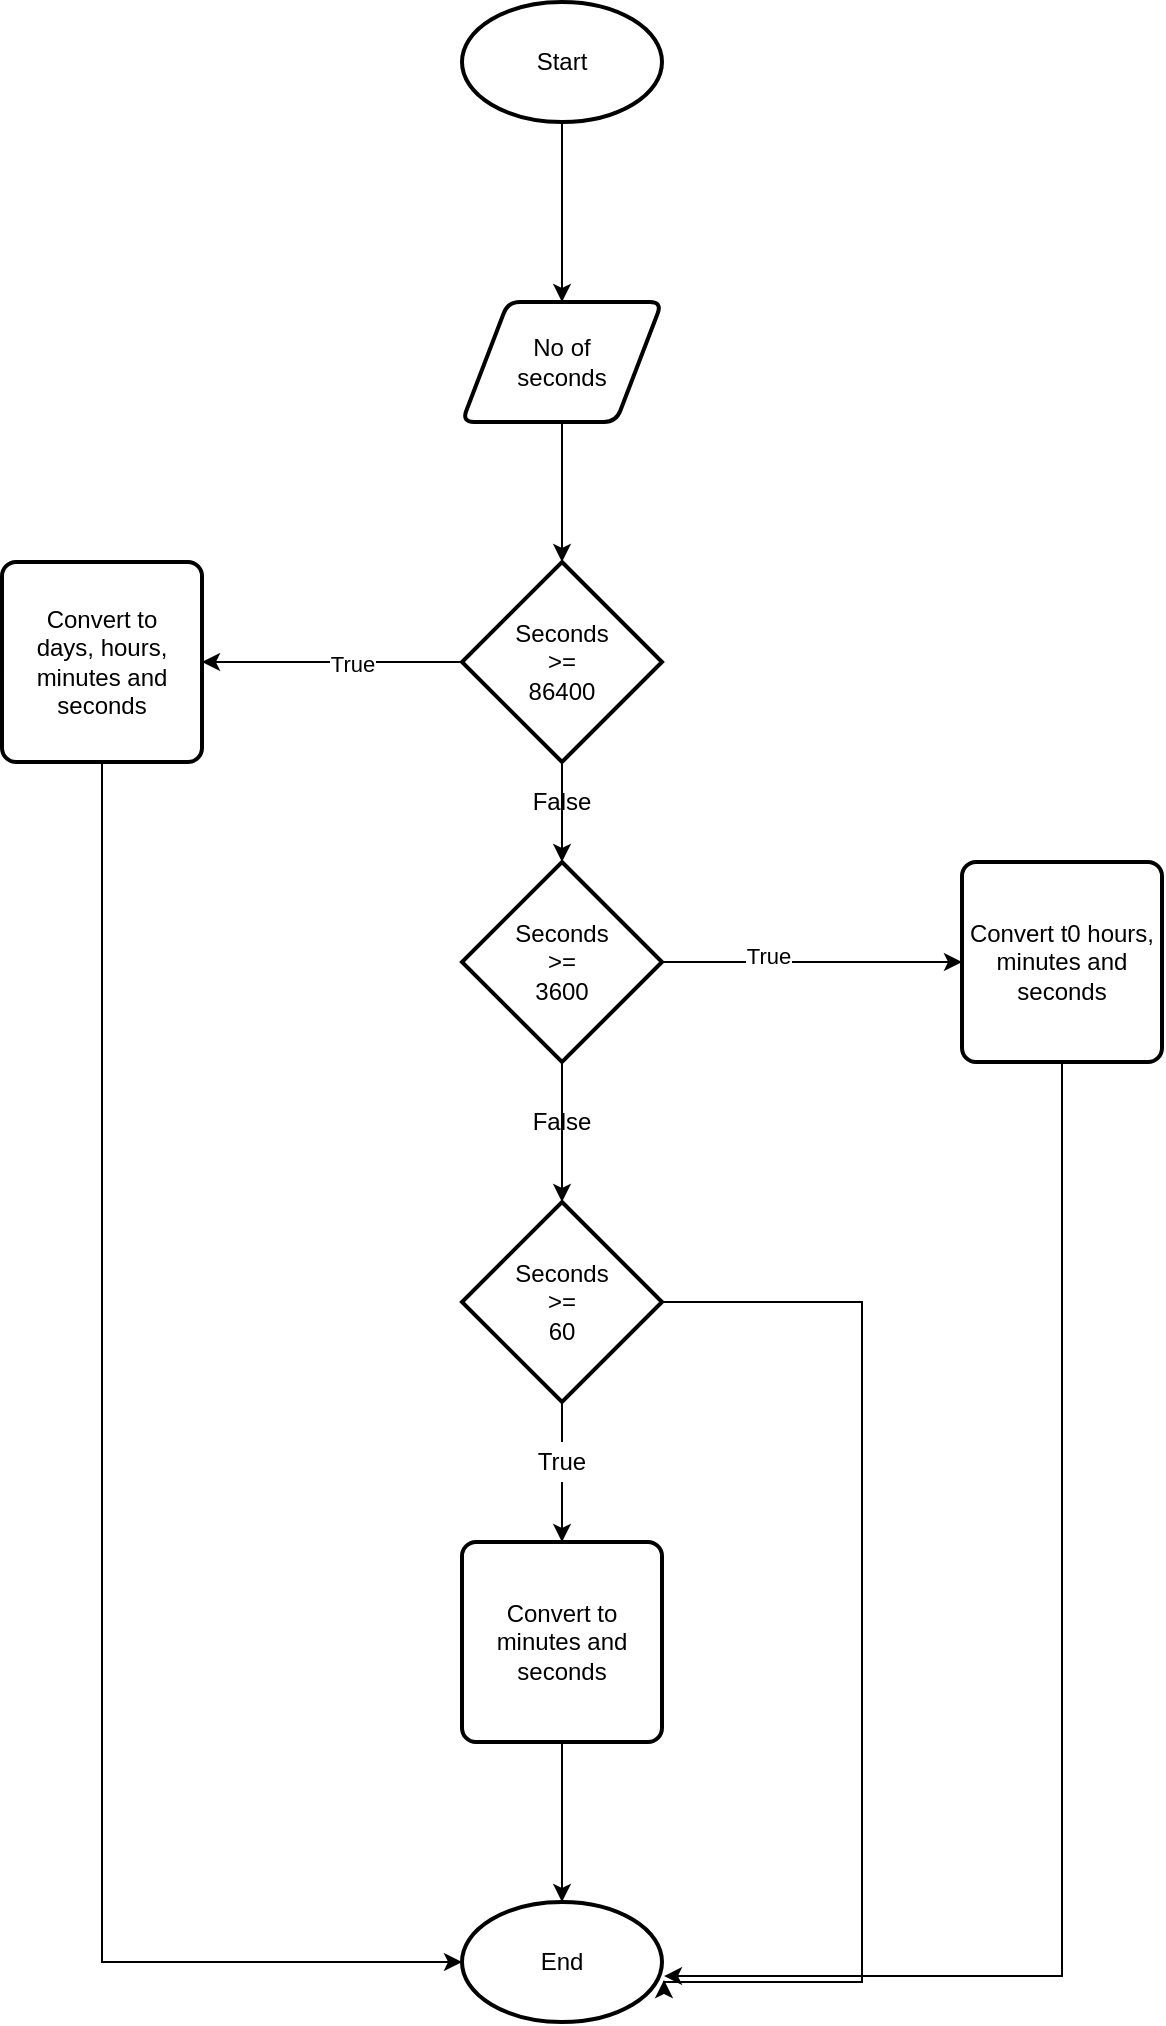 <mxfile version="15.2.9" type="device"><diagram id="BKpACTyrAOCBK9G0nxeC" name="Page-1"><mxGraphModel dx="924" dy="793" grid="1" gridSize="10" guides="1" tooltips="1" connect="1" arrows="1" fold="1" page="1" pageScale="1" pageWidth="850" pageHeight="1100" math="0" shadow="0"><root><mxCell id="0"/><mxCell id="1" parent="0"/><mxCell id="Ev3ZCA-ZILgI0yM3njMc-3" style="edgeStyle=orthogonalEdgeStyle;rounded=0;orthogonalLoop=1;jettySize=auto;html=1;entryX=0.5;entryY=0;entryDx=0;entryDy=0;" edge="1" parent="1" source="Ev3ZCA-ZILgI0yM3njMc-1" target="Ev3ZCA-ZILgI0yM3njMc-2"><mxGeometry relative="1" as="geometry"/></mxCell><mxCell id="Ev3ZCA-ZILgI0yM3njMc-1" value="Start" style="strokeWidth=2;html=1;shape=mxgraph.flowchart.start_1;whiteSpace=wrap;" vertex="1" parent="1"><mxGeometry x="340" y="10" width="100" height="60" as="geometry"/></mxCell><mxCell id="Ev3ZCA-ZILgI0yM3njMc-28" style="edgeStyle=orthogonalEdgeStyle;rounded=0;orthogonalLoop=1;jettySize=auto;html=1;entryX=0.5;entryY=0;entryDx=0;entryDy=0;entryPerimeter=0;" edge="1" parent="1" source="Ev3ZCA-ZILgI0yM3njMc-2" target="Ev3ZCA-ZILgI0yM3njMc-4"><mxGeometry relative="1" as="geometry"/></mxCell><mxCell id="Ev3ZCA-ZILgI0yM3njMc-2" value="No of &lt;br&gt;seconds" style="shape=parallelogram;html=1;strokeWidth=2;perimeter=parallelogramPerimeter;whiteSpace=wrap;rounded=1;arcSize=12;size=0.23;" vertex="1" parent="1"><mxGeometry x="340" y="160" width="100" height="60" as="geometry"/></mxCell><mxCell id="Ev3ZCA-ZILgI0yM3njMc-6" style="edgeStyle=orthogonalEdgeStyle;rounded=0;orthogonalLoop=1;jettySize=auto;html=1;entryX=1;entryY=0.5;entryDx=0;entryDy=0;" edge="1" parent="1" source="Ev3ZCA-ZILgI0yM3njMc-4" target="Ev3ZCA-ZILgI0yM3njMc-5"><mxGeometry relative="1" as="geometry"/></mxCell><mxCell id="Ev3ZCA-ZILgI0yM3njMc-7" value="True" style="edgeLabel;html=1;align=center;verticalAlign=middle;resizable=0;points=[];" vertex="1" connectable="0" parent="Ev3ZCA-ZILgI0yM3njMc-6"><mxGeometry x="-0.154" y="1" relative="1" as="geometry"><mxPoint as="offset"/></mxGeometry></mxCell><mxCell id="Ev3ZCA-ZILgI0yM3njMc-10" style="edgeStyle=orthogonalEdgeStyle;rounded=0;orthogonalLoop=1;jettySize=auto;html=1;entryX=0.5;entryY=0;entryDx=0;entryDy=0;entryPerimeter=0;" edge="1" parent="1" source="Ev3ZCA-ZILgI0yM3njMc-4" target="Ev3ZCA-ZILgI0yM3njMc-8"><mxGeometry relative="1" as="geometry"/></mxCell><mxCell id="Ev3ZCA-ZILgI0yM3njMc-4" value="Seconds&lt;br&gt;&amp;gt;=&lt;br&gt;86400" style="strokeWidth=2;html=1;shape=mxgraph.flowchart.decision;whiteSpace=wrap;" vertex="1" parent="1"><mxGeometry x="340" y="290" width="100" height="100" as="geometry"/></mxCell><mxCell id="Ev3ZCA-ZILgI0yM3njMc-25" style="edgeStyle=orthogonalEdgeStyle;rounded=0;orthogonalLoop=1;jettySize=auto;html=1;entryX=0;entryY=0.5;entryDx=0;entryDy=0;entryPerimeter=0;exitX=0.5;exitY=1;exitDx=0;exitDy=0;" edge="1" parent="1" source="Ev3ZCA-ZILgI0yM3njMc-5" target="Ev3ZCA-ZILgI0yM3njMc-23"><mxGeometry relative="1" as="geometry"><mxPoint x="170" y="400" as="sourcePoint"/></mxGeometry></mxCell><mxCell id="Ev3ZCA-ZILgI0yM3njMc-5" value="Convert to&lt;br&gt;days, hours,&lt;br&gt;minutes and&lt;br&gt;seconds" style="rounded=1;whiteSpace=wrap;html=1;absoluteArcSize=1;arcSize=14;strokeWidth=2;" vertex="1" parent="1"><mxGeometry x="110" y="290" width="100" height="100" as="geometry"/></mxCell><mxCell id="Ev3ZCA-ZILgI0yM3njMc-13" style="edgeStyle=orthogonalEdgeStyle;rounded=0;orthogonalLoop=1;jettySize=auto;html=1;entryX=0;entryY=0.5;entryDx=0;entryDy=0;" edge="1" parent="1" source="Ev3ZCA-ZILgI0yM3njMc-8" target="Ev3ZCA-ZILgI0yM3njMc-12"><mxGeometry relative="1" as="geometry"/></mxCell><mxCell id="Ev3ZCA-ZILgI0yM3njMc-14" value="True" style="edgeLabel;html=1;align=center;verticalAlign=middle;resizable=0;points=[];" vertex="1" connectable="0" parent="Ev3ZCA-ZILgI0yM3njMc-13"><mxGeometry x="-0.293" y="3" relative="1" as="geometry"><mxPoint as="offset"/></mxGeometry></mxCell><mxCell id="Ev3ZCA-ZILgI0yM3njMc-16" style="edgeStyle=orthogonalEdgeStyle;rounded=0;orthogonalLoop=1;jettySize=auto;html=1;entryX=0.5;entryY=0;entryDx=0;entryDy=0;entryPerimeter=0;" edge="1" parent="1" source="Ev3ZCA-ZILgI0yM3njMc-8" target="Ev3ZCA-ZILgI0yM3njMc-15"><mxGeometry relative="1" as="geometry"/></mxCell><mxCell id="Ev3ZCA-ZILgI0yM3njMc-8" value="Seconds&lt;br&gt;&amp;gt;=&lt;br&gt;3600" style="strokeWidth=2;html=1;shape=mxgraph.flowchart.decision;whiteSpace=wrap;" vertex="1" parent="1"><mxGeometry x="340" y="440" width="100" height="100" as="geometry"/></mxCell><mxCell id="Ev3ZCA-ZILgI0yM3njMc-11" value="False" style="text;html=1;strokeColor=none;fillColor=none;align=center;verticalAlign=middle;whiteSpace=wrap;rounded=0;" vertex="1" parent="1"><mxGeometry x="370" y="400" width="40" height="20" as="geometry"/></mxCell><mxCell id="Ev3ZCA-ZILgI0yM3njMc-26" style="edgeStyle=orthogonalEdgeStyle;rounded=0;orthogonalLoop=1;jettySize=auto;html=1;entryX=1.01;entryY=0.617;entryDx=0;entryDy=0;entryPerimeter=0;" edge="1" parent="1" source="Ev3ZCA-ZILgI0yM3njMc-12" target="Ev3ZCA-ZILgI0yM3njMc-23"><mxGeometry relative="1" as="geometry"><Array as="points"><mxPoint x="640" y="997"/></Array></mxGeometry></mxCell><mxCell id="Ev3ZCA-ZILgI0yM3njMc-12" value="Convert t0 hours,&lt;br&gt;minutes and&lt;br&gt;seconds" style="rounded=1;whiteSpace=wrap;html=1;absoluteArcSize=1;arcSize=14;strokeWidth=2;" vertex="1" parent="1"><mxGeometry x="590" y="440" width="100" height="100" as="geometry"/></mxCell><mxCell id="Ev3ZCA-ZILgI0yM3njMc-19" style="edgeStyle=orthogonalEdgeStyle;rounded=0;orthogonalLoop=1;jettySize=auto;html=1;entryX=0.5;entryY=0;entryDx=0;entryDy=0;startArrow=none;" edge="1" parent="1" source="Ev3ZCA-ZILgI0yM3njMc-20" target="Ev3ZCA-ZILgI0yM3njMc-18"><mxGeometry relative="1" as="geometry"/></mxCell><mxCell id="Ev3ZCA-ZILgI0yM3njMc-27" style="edgeStyle=orthogonalEdgeStyle;rounded=0;orthogonalLoop=1;jettySize=auto;html=1;entryX=1.01;entryY=0.65;entryDx=0;entryDy=0;entryPerimeter=0;" edge="1" parent="1" source="Ev3ZCA-ZILgI0yM3njMc-15" target="Ev3ZCA-ZILgI0yM3njMc-23"><mxGeometry relative="1" as="geometry"><mxPoint x="500" y="1000" as="targetPoint"/><Array as="points"><mxPoint x="540" y="660"/><mxPoint x="540" y="1000"/></Array></mxGeometry></mxCell><mxCell id="Ev3ZCA-ZILgI0yM3njMc-15" value="Seconds&lt;br&gt;&amp;gt;=&lt;br&gt;60" style="strokeWidth=2;html=1;shape=mxgraph.flowchart.decision;whiteSpace=wrap;" vertex="1" parent="1"><mxGeometry x="340" y="610" width="100" height="100" as="geometry"/></mxCell><mxCell id="Ev3ZCA-ZILgI0yM3njMc-17" value="False" style="text;html=1;strokeColor=none;fillColor=none;align=center;verticalAlign=middle;whiteSpace=wrap;rounded=0;" vertex="1" parent="1"><mxGeometry x="370" y="560" width="40" height="20" as="geometry"/></mxCell><mxCell id="Ev3ZCA-ZILgI0yM3njMc-24" style="edgeStyle=orthogonalEdgeStyle;rounded=0;orthogonalLoop=1;jettySize=auto;html=1;entryX=0.5;entryY=0;entryDx=0;entryDy=0;entryPerimeter=0;" edge="1" parent="1" source="Ev3ZCA-ZILgI0yM3njMc-18" target="Ev3ZCA-ZILgI0yM3njMc-23"><mxGeometry relative="1" as="geometry"><mxPoint x="390" y="950" as="targetPoint"/></mxGeometry></mxCell><mxCell id="Ev3ZCA-ZILgI0yM3njMc-18" value="Convert to&lt;br&gt;minutes and&lt;br&gt;seconds" style="rounded=1;whiteSpace=wrap;html=1;absoluteArcSize=1;arcSize=14;strokeWidth=2;" vertex="1" parent="1"><mxGeometry x="340" y="780" width="100" height="100" as="geometry"/></mxCell><mxCell id="Ev3ZCA-ZILgI0yM3njMc-20" value="True" style="text;html=1;strokeColor=none;fillColor=none;align=center;verticalAlign=middle;whiteSpace=wrap;rounded=0;" vertex="1" parent="1"><mxGeometry x="370" y="730" width="40" height="20" as="geometry"/></mxCell><mxCell id="Ev3ZCA-ZILgI0yM3njMc-21" value="" style="edgeStyle=orthogonalEdgeStyle;rounded=0;orthogonalLoop=1;jettySize=auto;html=1;entryX=0.5;entryY=0;entryDx=0;entryDy=0;endArrow=none;" edge="1" parent="1" source="Ev3ZCA-ZILgI0yM3njMc-15" target="Ev3ZCA-ZILgI0yM3njMc-20"><mxGeometry relative="1" as="geometry"><mxPoint x="390" y="710" as="sourcePoint"/><mxPoint x="390" y="780" as="targetPoint"/></mxGeometry></mxCell><mxCell id="Ev3ZCA-ZILgI0yM3njMc-23" value="End" style="strokeWidth=2;html=1;shape=mxgraph.flowchart.start_1;whiteSpace=wrap;" vertex="1" parent="1"><mxGeometry x="340" y="960" width="100" height="60" as="geometry"/></mxCell></root></mxGraphModel></diagram></mxfile>